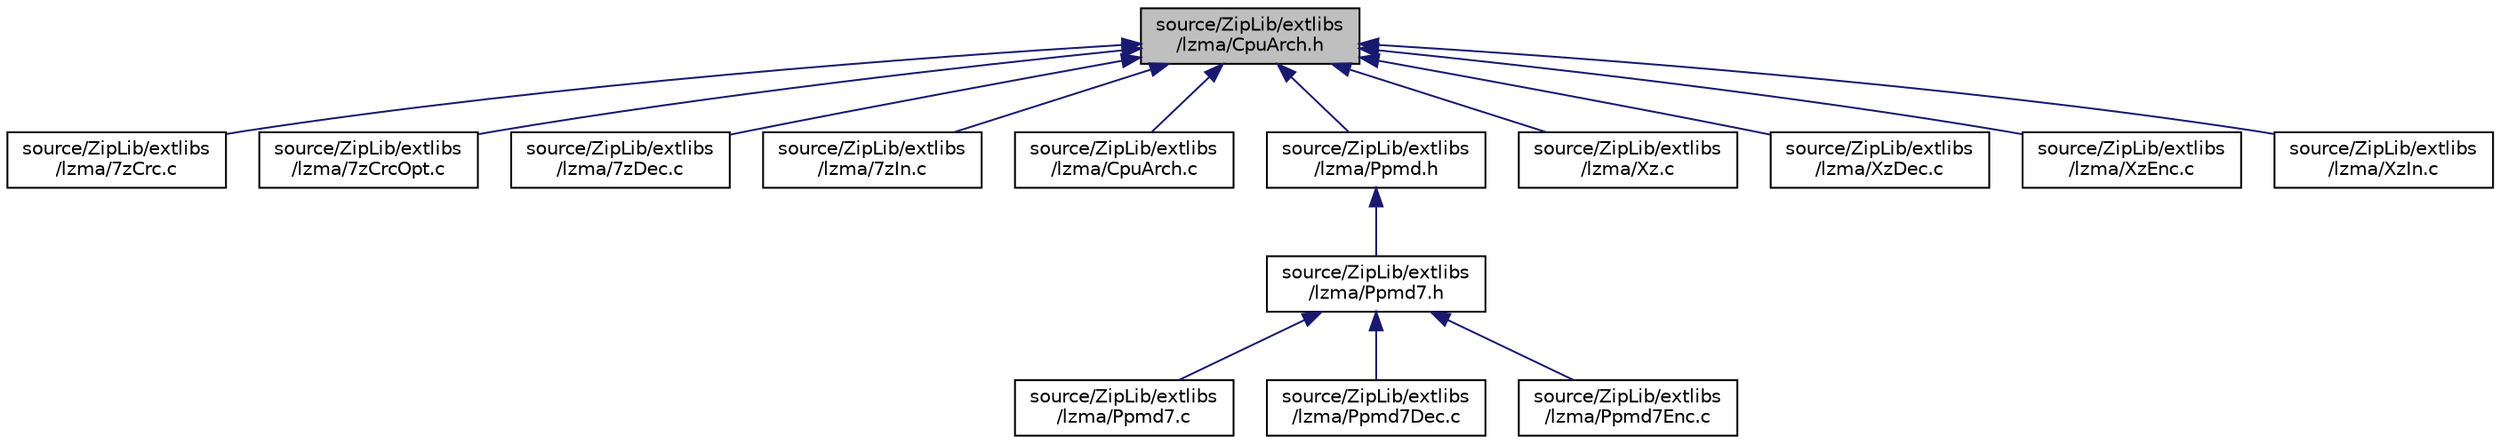 digraph "source/ZipLib/extlibs/lzma/CpuArch.h"
{
 // LATEX_PDF_SIZE
  edge [fontname="Helvetica",fontsize="10",labelfontname="Helvetica",labelfontsize="10"];
  node [fontname="Helvetica",fontsize="10",shape=record];
  Node1 [label="source/ZipLib/extlibs\l/lzma/CpuArch.h",height=0.2,width=0.4,color="black", fillcolor="grey75", style="filled", fontcolor="black",tooltip=" "];
  Node1 -> Node2 [dir="back",color="midnightblue",fontsize="10",style="solid",fontname="Helvetica"];
  Node2 [label="source/ZipLib/extlibs\l/lzma/7zCrc.c",height=0.2,width=0.4,color="black", fillcolor="white", style="filled",URL="$7z_crc_8c.html",tooltip=" "];
  Node1 -> Node3 [dir="back",color="midnightblue",fontsize="10",style="solid",fontname="Helvetica"];
  Node3 [label="source/ZipLib/extlibs\l/lzma/7zCrcOpt.c",height=0.2,width=0.4,color="black", fillcolor="white", style="filled",URL="$7z_crc_opt_8c.html",tooltip=" "];
  Node1 -> Node4 [dir="back",color="midnightblue",fontsize="10",style="solid",fontname="Helvetica"];
  Node4 [label="source/ZipLib/extlibs\l/lzma/7zDec.c",height=0.2,width=0.4,color="black", fillcolor="white", style="filled",URL="$7z_dec_8c.html",tooltip=" "];
  Node1 -> Node5 [dir="back",color="midnightblue",fontsize="10",style="solid",fontname="Helvetica"];
  Node5 [label="source/ZipLib/extlibs\l/lzma/7zIn.c",height=0.2,width=0.4,color="black", fillcolor="white", style="filled",URL="$7z_in_8c.html",tooltip=" "];
  Node1 -> Node6 [dir="back",color="midnightblue",fontsize="10",style="solid",fontname="Helvetica"];
  Node6 [label="source/ZipLib/extlibs\l/lzma/CpuArch.c",height=0.2,width=0.4,color="black", fillcolor="white", style="filled",URL="$_cpu_arch_8c.html",tooltip=" "];
  Node1 -> Node7 [dir="back",color="midnightblue",fontsize="10",style="solid",fontname="Helvetica"];
  Node7 [label="source/ZipLib/extlibs\l/lzma/Ppmd.h",height=0.2,width=0.4,color="black", fillcolor="white", style="filled",URL="$_ppmd_8h.html",tooltip=" "];
  Node7 -> Node8 [dir="back",color="midnightblue",fontsize="10",style="solid",fontname="Helvetica"];
  Node8 [label="source/ZipLib/extlibs\l/lzma/Ppmd7.h",height=0.2,width=0.4,color="black", fillcolor="white", style="filled",URL="$_ppmd7_8h.html",tooltip=" "];
  Node8 -> Node9 [dir="back",color="midnightblue",fontsize="10",style="solid",fontname="Helvetica"];
  Node9 [label="source/ZipLib/extlibs\l/lzma/Ppmd7.c",height=0.2,width=0.4,color="black", fillcolor="white", style="filled",URL="$_ppmd7_8c.html",tooltip=" "];
  Node8 -> Node10 [dir="back",color="midnightblue",fontsize="10",style="solid",fontname="Helvetica"];
  Node10 [label="source/ZipLib/extlibs\l/lzma/Ppmd7Dec.c",height=0.2,width=0.4,color="black", fillcolor="white", style="filled",URL="$_ppmd7_dec_8c.html",tooltip=" "];
  Node8 -> Node11 [dir="back",color="midnightblue",fontsize="10",style="solid",fontname="Helvetica"];
  Node11 [label="source/ZipLib/extlibs\l/lzma/Ppmd7Enc.c",height=0.2,width=0.4,color="black", fillcolor="white", style="filled",URL="$_ppmd7_enc_8c.html",tooltip=" "];
  Node1 -> Node12 [dir="back",color="midnightblue",fontsize="10",style="solid",fontname="Helvetica"];
  Node12 [label="source/ZipLib/extlibs\l/lzma/Xz.c",height=0.2,width=0.4,color="black", fillcolor="white", style="filled",URL="$_xz_8c.html",tooltip=" "];
  Node1 -> Node13 [dir="back",color="midnightblue",fontsize="10",style="solid",fontname="Helvetica"];
  Node13 [label="source/ZipLib/extlibs\l/lzma/XzDec.c",height=0.2,width=0.4,color="black", fillcolor="white", style="filled",URL="$_xz_dec_8c.html",tooltip=" "];
  Node1 -> Node14 [dir="back",color="midnightblue",fontsize="10",style="solid",fontname="Helvetica"];
  Node14 [label="source/ZipLib/extlibs\l/lzma/XzEnc.c",height=0.2,width=0.4,color="black", fillcolor="white", style="filled",URL="$_xz_enc_8c.html",tooltip=" "];
  Node1 -> Node15 [dir="back",color="midnightblue",fontsize="10",style="solid",fontname="Helvetica"];
  Node15 [label="source/ZipLib/extlibs\l/lzma/XzIn.c",height=0.2,width=0.4,color="black", fillcolor="white", style="filled",URL="$_xz_in_8c.html",tooltip=" "];
}
